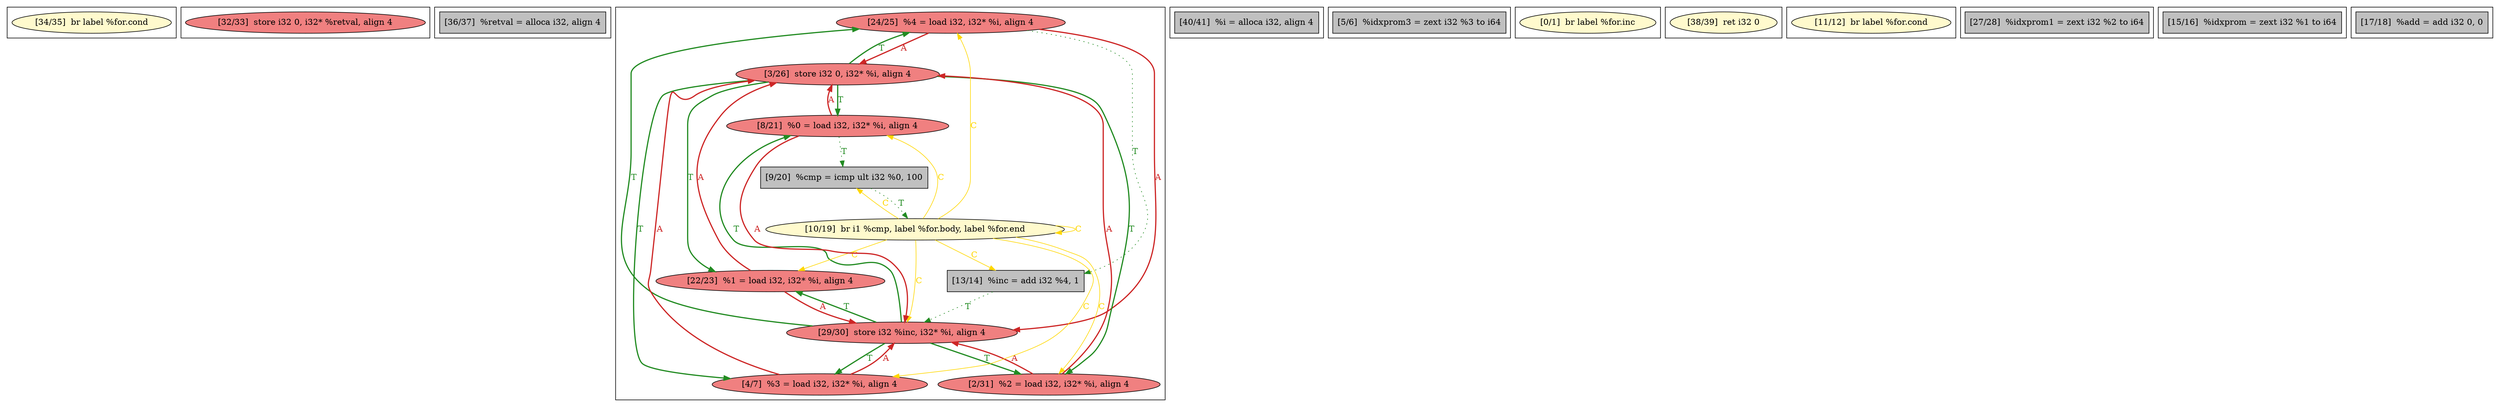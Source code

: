 
digraph G {





subgraph cluster11 {


node74 [fillcolor=lemonchiffon,label="[34/35]  br label %for.cond",shape=ellipse,style=filled ]



}

subgraph cluster10 {


node73 [fillcolor=lightcoral,label="[32/33]  store i32 0, i32* %retval, align 4",shape=ellipse,style=filled ]



}

subgraph cluster9 {


node72 [fillcolor=grey,label="[36/37]  %retval = alloca i32, align 4",shape=rectangle,style=filled ]



}

subgraph cluster8 {


node71 [fillcolor=lightcoral,label="[24/25]  %4 = load i32, i32* %i, align 4",shape=ellipse,style=filled ]
node68 [fillcolor=lightcoral,label="[3/26]  store i32 0, i32* %i, align 4",shape=ellipse,style=filled ]
node69 [fillcolor=lightcoral,label="[29/30]  store i32 %inc, i32* %i, align 4",shape=ellipse,style=filled ]
node63 [fillcolor=lightcoral,label="[4/7]  %3 = load i32, i32* %i, align 4",shape=ellipse,style=filled ]
node62 [fillcolor=grey,label="[13/14]  %inc = add i32 %4, 1",shape=rectangle,style=filled ]
node64 [fillcolor=grey,label="[9/20]  %cmp = icmp ult i32 %0, 100",shape=rectangle,style=filled ]
node65 [fillcolor=lightcoral,label="[2/31]  %2 = load i32, i32* %i, align 4",shape=ellipse,style=filled ]
node66 [fillcolor=lightcoral,label="[22/23]  %1 = load i32, i32* %i, align 4",shape=ellipse,style=filled ]
node70 [fillcolor=lemonchiffon,label="[10/19]  br i1 %cmp, label %for.body, label %for.end",shape=ellipse,style=filled ]
node67 [fillcolor=lightcoral,label="[8/21]  %0 = load i32, i32* %i, align 4",shape=ellipse,style=filled ]

node71->node69 [style=solid,color=firebrick3,label="A",penwidth=2.0,fontcolor=firebrick3 ]
node71->node68 [style=solid,color=firebrick3,label="A",penwidth=2.0,fontcolor=firebrick3 ]
node71->node62 [style=dotted,color=forestgreen,label="T",penwidth=1.0,fontcolor=forestgreen ]
node70->node71 [color=gold,label="C",fontcolor=gold ]
node70->node66 [color=gold,label="C",fontcolor=gold ]
node70->node64 [color=gold,label="C",fontcolor=gold ]
node70->node62 [color=gold,label="C",fontcolor=gold ]
node69->node71 [style=solid,color=forestgreen,label="T",penwidth=2.0,fontcolor=forestgreen ]
node69->node66 [style=solid,color=forestgreen,label="T",penwidth=2.0,fontcolor=forestgreen ]
node69->node65 [style=solid,color=forestgreen,label="T",penwidth=2.0,fontcolor=forestgreen ]
node70->node63 [color=gold,label="C",fontcolor=gold ]
node69->node63 [style=solid,color=forestgreen,label="T",penwidth=2.0,fontcolor=forestgreen ]
node70->node67 [color=gold,label="C",fontcolor=gold ]
node67->node69 [style=solid,color=firebrick3,label="A",penwidth=2.0,fontcolor=firebrick3 ]
node65->node69 [style=solid,color=firebrick3,label="A",penwidth=2.0,fontcolor=firebrick3 ]
node65->node68 [style=solid,color=firebrick3,label="A",penwidth=2.0,fontcolor=firebrick3 ]
node70->node69 [color=gold,label="C",fontcolor=gold ]
node70->node65 [color=gold,label="C",fontcolor=gold ]
node68->node63 [style=solid,color=forestgreen,label="T",penwidth=2.0,fontcolor=forestgreen ]
node68->node66 [style=solid,color=forestgreen,label="T",penwidth=2.0,fontcolor=forestgreen ]
node64->node70 [style=dotted,color=forestgreen,label="T",penwidth=1.0,fontcolor=forestgreen ]
node69->node67 [style=solid,color=forestgreen,label="T",penwidth=2.0,fontcolor=forestgreen ]
node66->node69 [style=solid,color=firebrick3,label="A",penwidth=2.0,fontcolor=firebrick3 ]
node70->node70 [color=gold,label="C",fontcolor=gold ]
node62->node69 [style=dotted,color=forestgreen,label="T",penwidth=1.0,fontcolor=forestgreen ]
node63->node68 [style=solid,color=firebrick3,label="A",penwidth=2.0,fontcolor=firebrick3 ]
node66->node68 [style=solid,color=firebrick3,label="A",penwidth=2.0,fontcolor=firebrick3 ]
node67->node64 [style=dotted,color=forestgreen,label="T",penwidth=1.0,fontcolor=forestgreen ]
node63->node69 [style=solid,color=firebrick3,label="A",penwidth=2.0,fontcolor=firebrick3 ]
node67->node68 [style=solid,color=firebrick3,label="A",penwidth=2.0,fontcolor=firebrick3 ]
node68->node65 [style=solid,color=forestgreen,label="T",penwidth=2.0,fontcolor=forestgreen ]
node68->node67 [style=solid,color=forestgreen,label="T",penwidth=2.0,fontcolor=forestgreen ]
node68->node71 [style=solid,color=forestgreen,label="T",penwidth=2.0,fontcolor=forestgreen ]


}

subgraph cluster7 {


node61 [fillcolor=grey,label="[40/41]  %i = alloca i32, align 4",shape=rectangle,style=filled ]



}

subgraph cluster6 {


node60 [fillcolor=grey,label="[5/6]  %idxprom3 = zext i32 %3 to i64",shape=rectangle,style=filled ]



}

subgraph cluster0 {


node54 [fillcolor=lemonchiffon,label="[0/1]  br label %for.inc",shape=ellipse,style=filled ]



}

subgraph cluster5 {


node59 [fillcolor=lemonchiffon,label="[38/39]  ret i32 0",shape=ellipse,style=filled ]



}

subgraph cluster1 {


node55 [fillcolor=lemonchiffon,label="[11/12]  br label %for.cond",shape=ellipse,style=filled ]



}

subgraph cluster2 {


node56 [fillcolor=grey,label="[27/28]  %idxprom1 = zext i32 %2 to i64",shape=rectangle,style=filled ]



}

subgraph cluster3 {


node57 [fillcolor=grey,label="[15/16]  %idxprom = zext i32 %1 to i64",shape=rectangle,style=filled ]



}

subgraph cluster4 {


node58 [fillcolor=grey,label="[17/18]  %add = add i32 0, 0",shape=rectangle,style=filled ]



}

}
